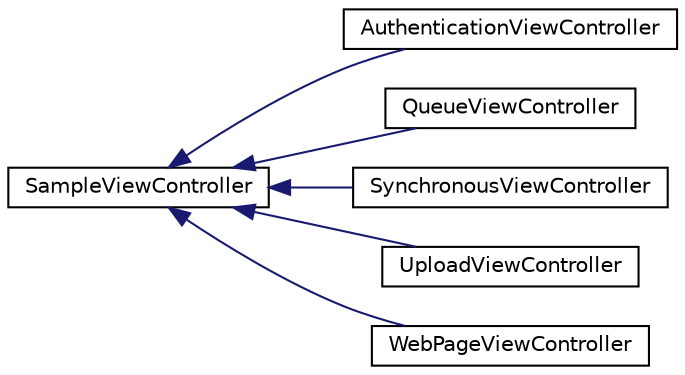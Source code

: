 digraph G
{
  edge [fontname="Helvetica",fontsize="10",labelfontname="Helvetica",labelfontsize="10"];
  node [fontname="Helvetica",fontsize="10",shape=record];
  rankdir="LR";
  Node1 [label="SampleViewController",height=0.2,width=0.4,color="black", fillcolor="white", style="filled",URL="$interface_sample_view_controller.html"];
  Node1 -> Node2 [dir="back",color="midnightblue",fontsize="10",style="solid",fontname="Helvetica"];
  Node2 [label="AuthenticationViewController",height=0.2,width=0.4,color="black", fillcolor="white", style="filled",URL="$interface_authentication_view_controller.html"];
  Node1 -> Node3 [dir="back",color="midnightblue",fontsize="10",style="solid",fontname="Helvetica"];
  Node3 [label="QueueViewController",height=0.2,width=0.4,color="black", fillcolor="white", style="filled",URL="$interface_queue_view_controller.html"];
  Node1 -> Node4 [dir="back",color="midnightblue",fontsize="10",style="solid",fontname="Helvetica"];
  Node4 [label="SynchronousViewController",height=0.2,width=0.4,color="black", fillcolor="white", style="filled",URL="$interface_synchronous_view_controller.html"];
  Node1 -> Node5 [dir="back",color="midnightblue",fontsize="10",style="solid",fontname="Helvetica"];
  Node5 [label="UploadViewController",height=0.2,width=0.4,color="black", fillcolor="white", style="filled",URL="$interface_upload_view_controller.html"];
  Node1 -> Node6 [dir="back",color="midnightblue",fontsize="10",style="solid",fontname="Helvetica"];
  Node6 [label="WebPageViewController",height=0.2,width=0.4,color="black", fillcolor="white", style="filled",URL="$interface_web_page_view_controller.html"];
}
